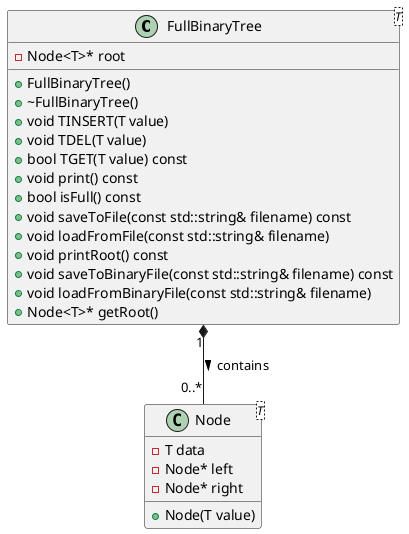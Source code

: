 @startuml

class FullBinaryTree<T> {
    -Node<T>* root
    +FullBinaryTree()
    +~FullBinaryTree()
    +void TINSERT(T value)
    +void TDEL(T value)
    +bool TGET(T value) const
    +void print() const
    +bool isFull() const
    +void saveToFile(const std::string& filename) const
    +void loadFromFile(const std::string& filename)
    +void printRoot() const
    +void saveToBinaryFile(const std::string& filename) const
    +void loadFromBinaryFile(const std::string& filename)
    +Node<T>* getRoot()
}

class Node<T> {
    -T data
    -Node* left
    -Node* right
    +Node(T value)
}

FullBinaryTree "1" *-- "0..*" Node : contains >

@enduml
